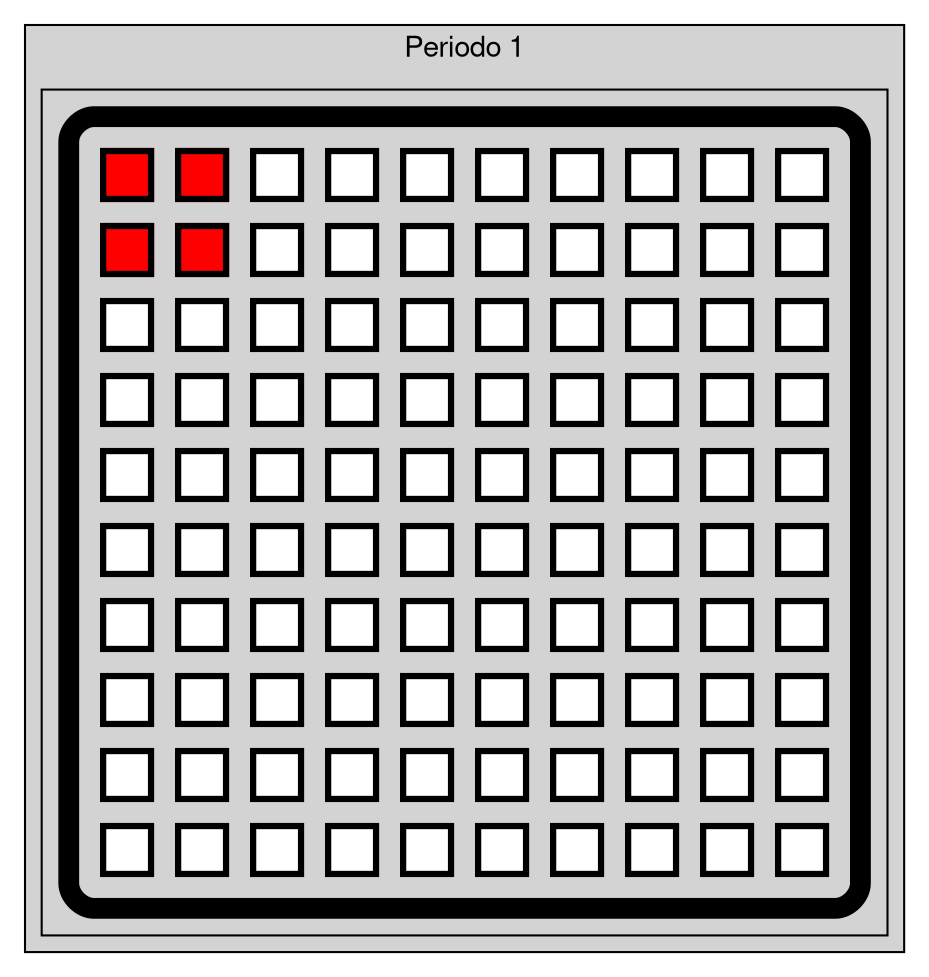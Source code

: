 digraph G { style="filled" 
fontname="Helvetica, Atial,sans-serif" 
node [fontname="Helvetica,Arial,sans-serif"] 
edge [fontname="Helvetica,Arial,sans-serif"] 
subgraph cluster1 { style="filled" label="Periodo 1"
node [shape=square style="radial" gradientangle=180]a0 [label=<
<TABLE border="10" cellspacing="10" cellpadding="10" style="rounded"  gradientangle="315">
<TR><TD border="3" bgcolor="red" gradientangle="315"></TD>
<TD border="3" bgcolor="red" gradientangle="315"></TD>
<TD border="3" bgcolor="white" gradientangle="315"></TD>
<TD border="3" bgcolor="white" gradientangle="315"></TD>
<TD border="3" bgcolor="white" gradientangle="315"></TD>
<TD border="3" bgcolor="white" gradientangle="315"></TD>
<TD border="3" bgcolor="white" gradientangle="315"></TD>
<TD border="3" bgcolor="white" gradientangle="315"></TD>
<TD border="3" bgcolor="white" gradientangle="315"></TD>
<TD border="3" bgcolor="white" gradientangle="315"></TD>
</TR><TR><TD border="3" bgcolor="red" gradientangle="315"></TD>
<TD border="3" bgcolor="red" gradientangle="315"></TD>
<TD border="3" bgcolor="white" gradientangle="315"></TD>
<TD border="3" bgcolor="white" gradientangle="315"></TD>
<TD border="3" bgcolor="white" gradientangle="315"></TD>
<TD border="3" bgcolor="white" gradientangle="315"></TD>
<TD border="3" bgcolor="white" gradientangle="315"></TD>
<TD border="3" bgcolor="white" gradientangle="315"></TD>
<TD border="3" bgcolor="white" gradientangle="315"></TD>
<TD border="3" bgcolor="white" gradientangle="315"></TD>
</TR><TR><TD border="3" bgcolor="white" gradientangle="315"></TD>
<TD border="3" bgcolor="white" gradientangle="315"></TD>
<TD border="3" bgcolor="white" gradientangle="315"></TD>
<TD border="3" bgcolor="white" gradientangle="315"></TD>
<TD border="3" bgcolor="white" gradientangle="315"></TD>
<TD border="3" bgcolor="white" gradientangle="315"></TD>
<TD border="3" bgcolor="white" gradientangle="315"></TD>
<TD border="3" bgcolor="white" gradientangle="315"></TD>
<TD border="3" bgcolor="white" gradientangle="315"></TD>
<TD border="3" bgcolor="white" gradientangle="315"></TD>
</TR><TR><TD border="3" bgcolor="white" gradientangle="315"></TD>
<TD border="3" bgcolor="white" gradientangle="315"></TD>
<TD border="3" bgcolor="white" gradientangle="315"></TD>
<TD border="3" bgcolor="white" gradientangle="315"></TD>
<TD border="3" bgcolor="white" gradientangle="315"></TD>
<TD border="3" bgcolor="white" gradientangle="315"></TD>
<TD border="3" bgcolor="white" gradientangle="315"></TD>
<TD border="3" bgcolor="white" gradientangle="315"></TD>
<TD border="3" bgcolor="white" gradientangle="315"></TD>
<TD border="3" bgcolor="white" gradientangle="315"></TD>
</TR><TR><TD border="3" bgcolor="white" gradientangle="315"></TD>
<TD border="3" bgcolor="white" gradientangle="315"></TD>
<TD border="3" bgcolor="white" gradientangle="315"></TD>
<TD border="3" bgcolor="white" gradientangle="315"></TD>
<TD border="3" bgcolor="white" gradientangle="315"></TD>
<TD border="3" bgcolor="white" gradientangle="315"></TD>
<TD border="3" bgcolor="white" gradientangle="315"></TD>
<TD border="3" bgcolor="white" gradientangle="315"></TD>
<TD border="3" bgcolor="white" gradientangle="315"></TD>
<TD border="3" bgcolor="white" gradientangle="315"></TD>
</TR><TR><TD border="3" bgcolor="white" gradientangle="315"></TD>
<TD border="3" bgcolor="white" gradientangle="315"></TD>
<TD border="3" bgcolor="white" gradientangle="315"></TD>
<TD border="3" bgcolor="white" gradientangle="315"></TD>
<TD border="3" bgcolor="white" gradientangle="315"></TD>
<TD border="3" bgcolor="white" gradientangle="315"></TD>
<TD border="3" bgcolor="white" gradientangle="315"></TD>
<TD border="3" bgcolor="white" gradientangle="315"></TD>
<TD border="3" bgcolor="white" gradientangle="315"></TD>
<TD border="3" bgcolor="white" gradientangle="315"></TD>
</TR><TR><TD border="3" bgcolor="white" gradientangle="315"></TD>
<TD border="3" bgcolor="white" gradientangle="315"></TD>
<TD border="3" bgcolor="white" gradientangle="315"></TD>
<TD border="3" bgcolor="white" gradientangle="315"></TD>
<TD border="3" bgcolor="white" gradientangle="315"></TD>
<TD border="3" bgcolor="white" gradientangle="315"></TD>
<TD border="3" bgcolor="white" gradientangle="315"></TD>
<TD border="3" bgcolor="white" gradientangle="315"></TD>
<TD border="3" bgcolor="white" gradientangle="315"></TD>
<TD border="3" bgcolor="white" gradientangle="315"></TD>
</TR><TR><TD border="3" bgcolor="white" gradientangle="315"></TD>
<TD border="3" bgcolor="white" gradientangle="315"></TD>
<TD border="3" bgcolor="white" gradientangle="315"></TD>
<TD border="3" bgcolor="white" gradientangle="315"></TD>
<TD border="3" bgcolor="white" gradientangle="315"></TD>
<TD border="3" bgcolor="white" gradientangle="315"></TD>
<TD border="3" bgcolor="white" gradientangle="315"></TD>
<TD border="3" bgcolor="white" gradientangle="315"></TD>
<TD border="3" bgcolor="white" gradientangle="315"></TD>
<TD border="3" bgcolor="white" gradientangle="315"></TD>
</TR><TR><TD border="3" bgcolor="white" gradientangle="315"></TD>
<TD border="3" bgcolor="white" gradientangle="315"></TD>
<TD border="3" bgcolor="white" gradientangle="315"></TD>
<TD border="3" bgcolor="white" gradientangle="315"></TD>
<TD border="3" bgcolor="white" gradientangle="315"></TD>
<TD border="3" bgcolor="white" gradientangle="315"></TD>
<TD border="3" bgcolor="white" gradientangle="315"></TD>
<TD border="3" bgcolor="white" gradientangle="315"></TD>
<TD border="3" bgcolor="white" gradientangle="315"></TD>
<TD border="3" bgcolor="white" gradientangle="315"></TD>
</TR><TR><TD border="3" bgcolor="white" gradientangle="315"></TD>
<TD border="3" bgcolor="white" gradientangle="315"></TD>
<TD border="3" bgcolor="white" gradientangle="315"></TD>
<TD border="3" bgcolor="white" gradientangle="315"></TD>
<TD border="3" bgcolor="white" gradientangle="315"></TD>
<TD border="3" bgcolor="white" gradientangle="315"></TD>
<TD border="3" bgcolor="white" gradientangle="315"></TD>
<TD border="3" bgcolor="white" gradientangle="315"></TD>
<TD border="3" bgcolor="white" gradientangle="315"></TD>
<TD border="3" bgcolor="white" gradientangle="315"></TD>
</TR></TABLE>>]; 
}
}